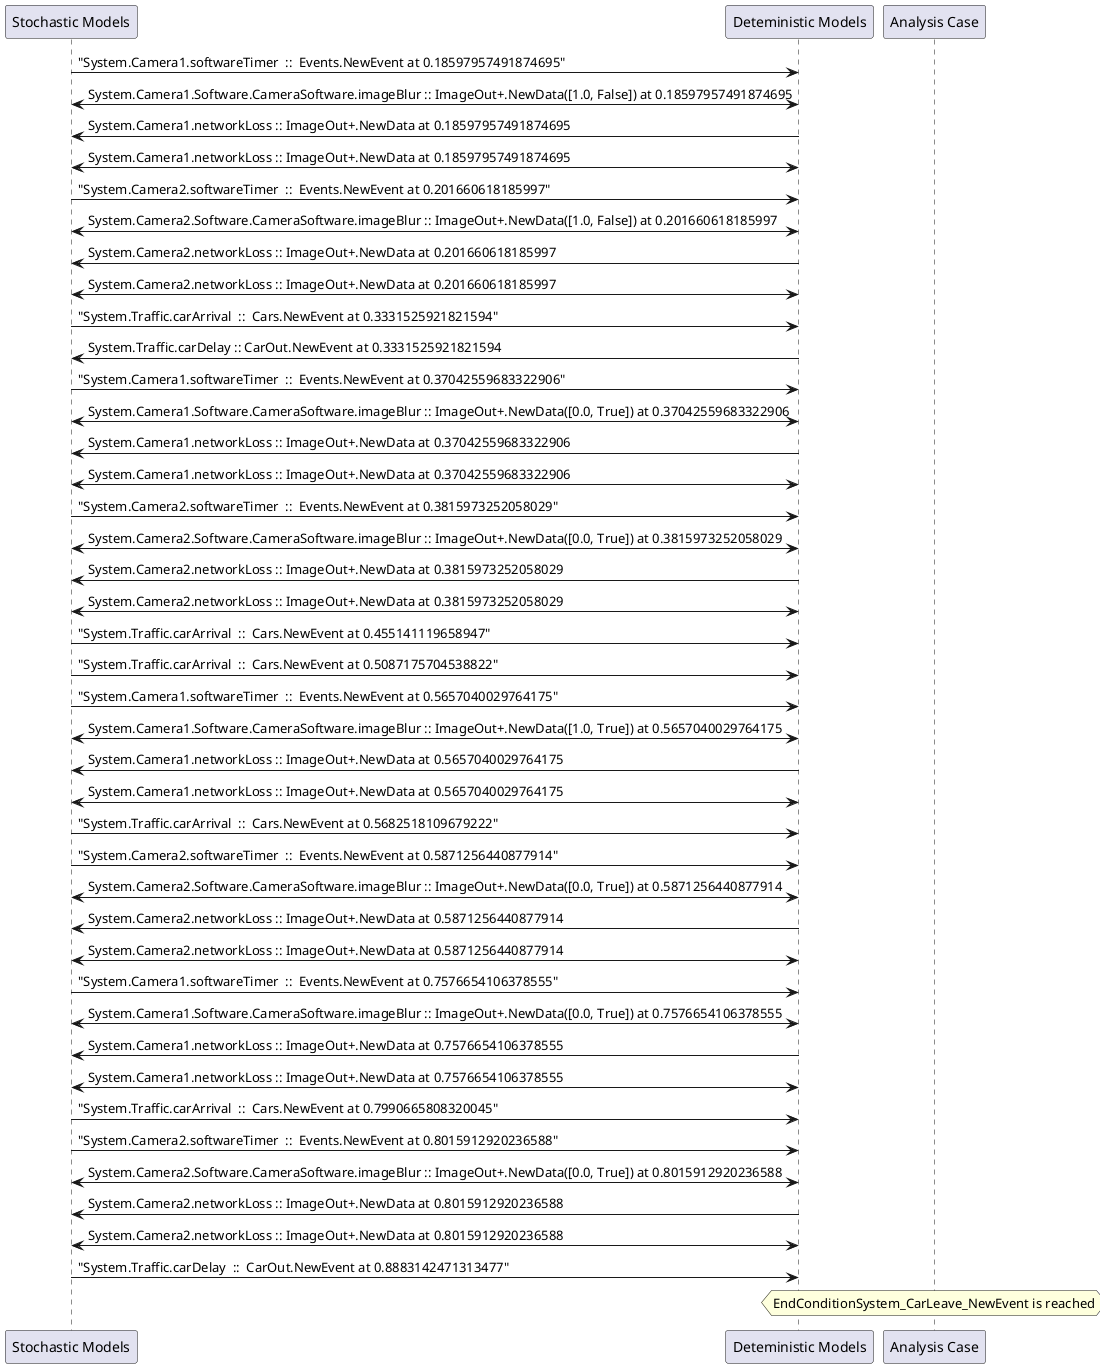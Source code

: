 
	@startuml
	participant "Stochastic Models" as stochmodel
	participant "Deteministic Models" as detmodel
	participant "Analysis Case" as analysis
	{11201_stop} stochmodel -> detmodel : "System.Camera1.softwareTimer  ::  Events.NewEvent at 0.18597957491874695"
detmodel <-> stochmodel : System.Camera1.Software.CameraSoftware.imageBlur :: ImageOut+.NewData([1.0, False]) at 0.18597957491874695
detmodel -> stochmodel : System.Camera1.networkLoss :: ImageOut+.NewData at 0.18597957491874695
detmodel <-> stochmodel : System.Camera1.networkLoss :: ImageOut+.NewData at 0.18597957491874695
{11216_stop} stochmodel -> detmodel : "System.Camera2.softwareTimer  ::  Events.NewEvent at 0.201660618185997"
detmodel <-> stochmodel : System.Camera2.Software.CameraSoftware.imageBlur :: ImageOut+.NewData([1.0, False]) at 0.201660618185997
detmodel -> stochmodel : System.Camera2.networkLoss :: ImageOut+.NewData at 0.201660618185997
detmodel <-> stochmodel : System.Camera2.networkLoss :: ImageOut+.NewData at 0.201660618185997
{11231_stop} stochmodel -> detmodel : "System.Traffic.carArrival  ::  Cars.NewEvent at 0.3331525921821594"
{11243_start} detmodel -> stochmodel : System.Traffic.carDelay :: CarOut.NewEvent at 0.3331525921821594
{11202_stop} stochmodel -> detmodel : "System.Camera1.softwareTimer  ::  Events.NewEvent at 0.37042559683322906"
detmodel <-> stochmodel : System.Camera1.Software.CameraSoftware.imageBlur :: ImageOut+.NewData([0.0, True]) at 0.37042559683322906
detmodel -> stochmodel : System.Camera1.networkLoss :: ImageOut+.NewData at 0.37042559683322906
detmodel <-> stochmodel : System.Camera1.networkLoss :: ImageOut+.NewData at 0.37042559683322906
{11217_stop} stochmodel -> detmodel : "System.Camera2.softwareTimer  ::  Events.NewEvent at 0.3815973252058029"
detmodel <-> stochmodel : System.Camera2.Software.CameraSoftware.imageBlur :: ImageOut+.NewData([0.0, True]) at 0.3815973252058029
detmodel -> stochmodel : System.Camera2.networkLoss :: ImageOut+.NewData at 0.3815973252058029
detmodel <-> stochmodel : System.Camera2.networkLoss :: ImageOut+.NewData at 0.3815973252058029
{11232_stop} stochmodel -> detmodel : "System.Traffic.carArrival  ::  Cars.NewEvent at 0.455141119658947"
{11233_stop} stochmodel -> detmodel : "System.Traffic.carArrival  ::  Cars.NewEvent at 0.5087175704538822"
{11203_stop} stochmodel -> detmodel : "System.Camera1.softwareTimer  ::  Events.NewEvent at 0.5657040029764175"
detmodel <-> stochmodel : System.Camera1.Software.CameraSoftware.imageBlur :: ImageOut+.NewData([1.0, True]) at 0.5657040029764175
detmodel -> stochmodel : System.Camera1.networkLoss :: ImageOut+.NewData at 0.5657040029764175
detmodel <-> stochmodel : System.Camera1.networkLoss :: ImageOut+.NewData at 0.5657040029764175
{11234_stop} stochmodel -> detmodel : "System.Traffic.carArrival  ::  Cars.NewEvent at 0.5682518109679222"
{11218_stop} stochmodel -> detmodel : "System.Camera2.softwareTimer  ::  Events.NewEvent at 0.5871256440877914"
detmodel <-> stochmodel : System.Camera2.Software.CameraSoftware.imageBlur :: ImageOut+.NewData([0.0, True]) at 0.5871256440877914
detmodel -> stochmodel : System.Camera2.networkLoss :: ImageOut+.NewData at 0.5871256440877914
detmodel <-> stochmodel : System.Camera2.networkLoss :: ImageOut+.NewData at 0.5871256440877914
{11204_stop} stochmodel -> detmodel : "System.Camera1.softwareTimer  ::  Events.NewEvent at 0.7576654106378555"
detmodel <-> stochmodel : System.Camera1.Software.CameraSoftware.imageBlur :: ImageOut+.NewData([0.0, True]) at 0.7576654106378555
detmodel -> stochmodel : System.Camera1.networkLoss :: ImageOut+.NewData at 0.7576654106378555
detmodel <-> stochmodel : System.Camera1.networkLoss :: ImageOut+.NewData at 0.7576654106378555
{11235_stop} stochmodel -> detmodel : "System.Traffic.carArrival  ::  Cars.NewEvent at 0.7990665808320045"
{11219_stop} stochmodel -> detmodel : "System.Camera2.softwareTimer  ::  Events.NewEvent at 0.8015912920236588"
detmodel <-> stochmodel : System.Camera2.Software.CameraSoftware.imageBlur :: ImageOut+.NewData([0.0, True]) at 0.8015912920236588
detmodel -> stochmodel : System.Camera2.networkLoss :: ImageOut+.NewData at 0.8015912920236588
detmodel <-> stochmodel : System.Camera2.networkLoss :: ImageOut+.NewData at 0.8015912920236588
{11243_stop} stochmodel -> detmodel : "System.Traffic.carDelay  ::  CarOut.NewEvent at 0.8883142471313477"
{11243_start} <-> {11243_stop} : delay
hnote over analysis 
EndConditionSystem_CarLeave_NewEvent is reached
endnote
@enduml